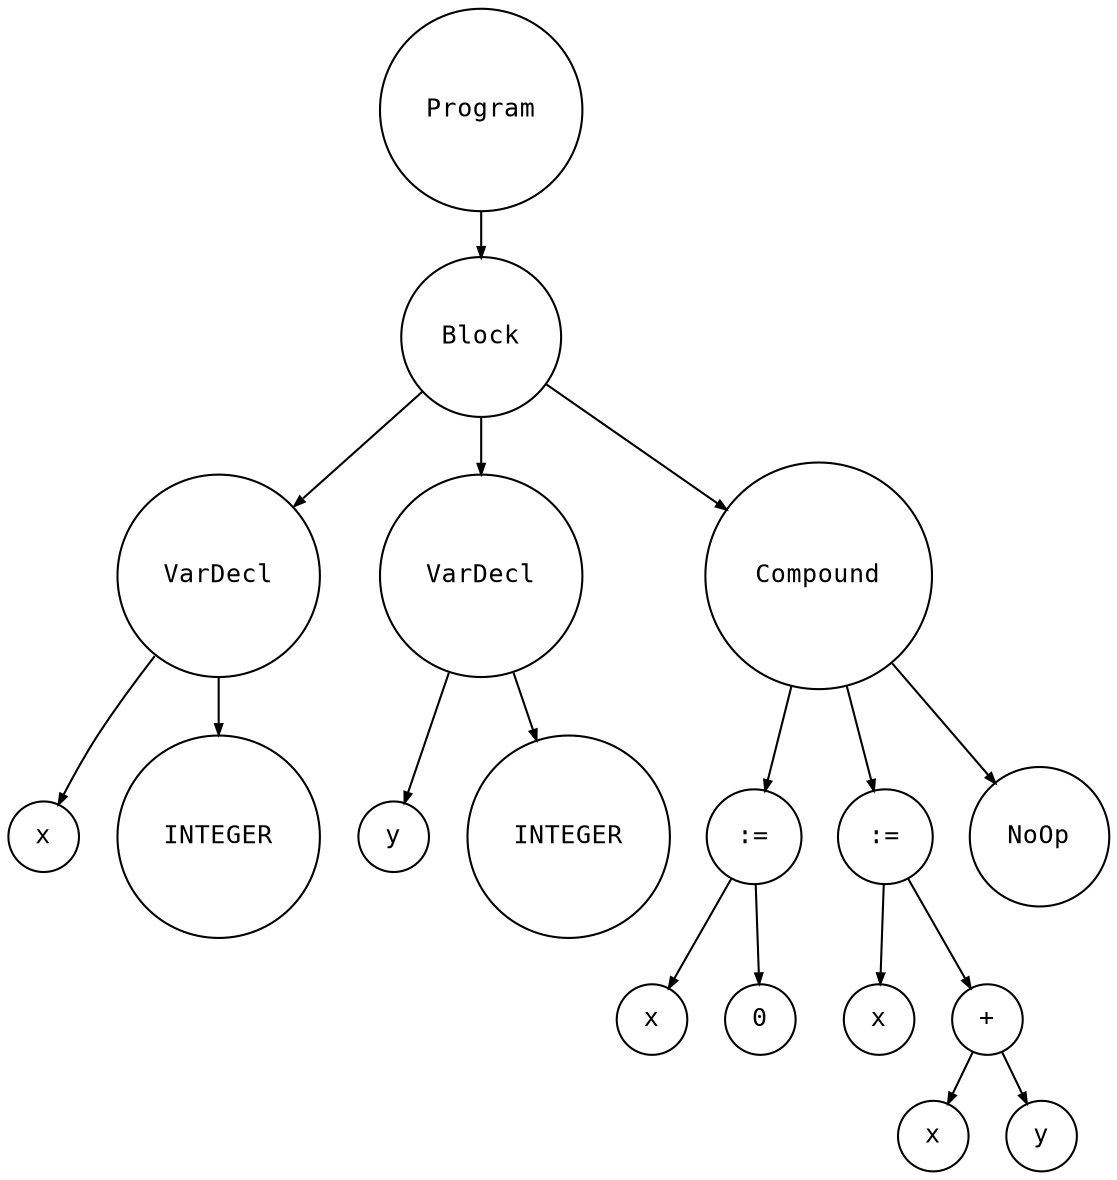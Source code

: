 digraph astgraph {
  node [shape=circle, fontsize=12, fontname="Courier", height=.1];
  ranksep=.3;
  edge [arrowsize=.5]
  node1 [label="Program"]
  node2 [label="Block"]
  node3 [label="VarDecl"]
  node4 [label="x"]
  node3 -> node4
  node5 [label="INTEGER"]
  node3 -> node5
  node6 [label="VarDecl"]
  node7 [label="y"]
  node6 -> node7
  node8 [label="INTEGER"]
  node6 -> node8
  node9 [label="Compound"]
  node10 [label=":="]
  node11 [label="x"]
  node12 [label="0"]
  node10 -> node11
  node10 -> node12
  node9 -> node10
  node13 [label=":="]
  node14 [label="x"]
  node15 [label="+"]
  node16 [label="x"]
  node17 [label="y"]
  node15 -> node16
  node15 -> node17
  node13 -> node14
  node13 -> node15
  node9 -> node13
  node18 [label="NoOp"]
  node9 -> node18
  node2 -> node3
  node2 -> node6
  node2 -> node9
  node1 -> node2
}